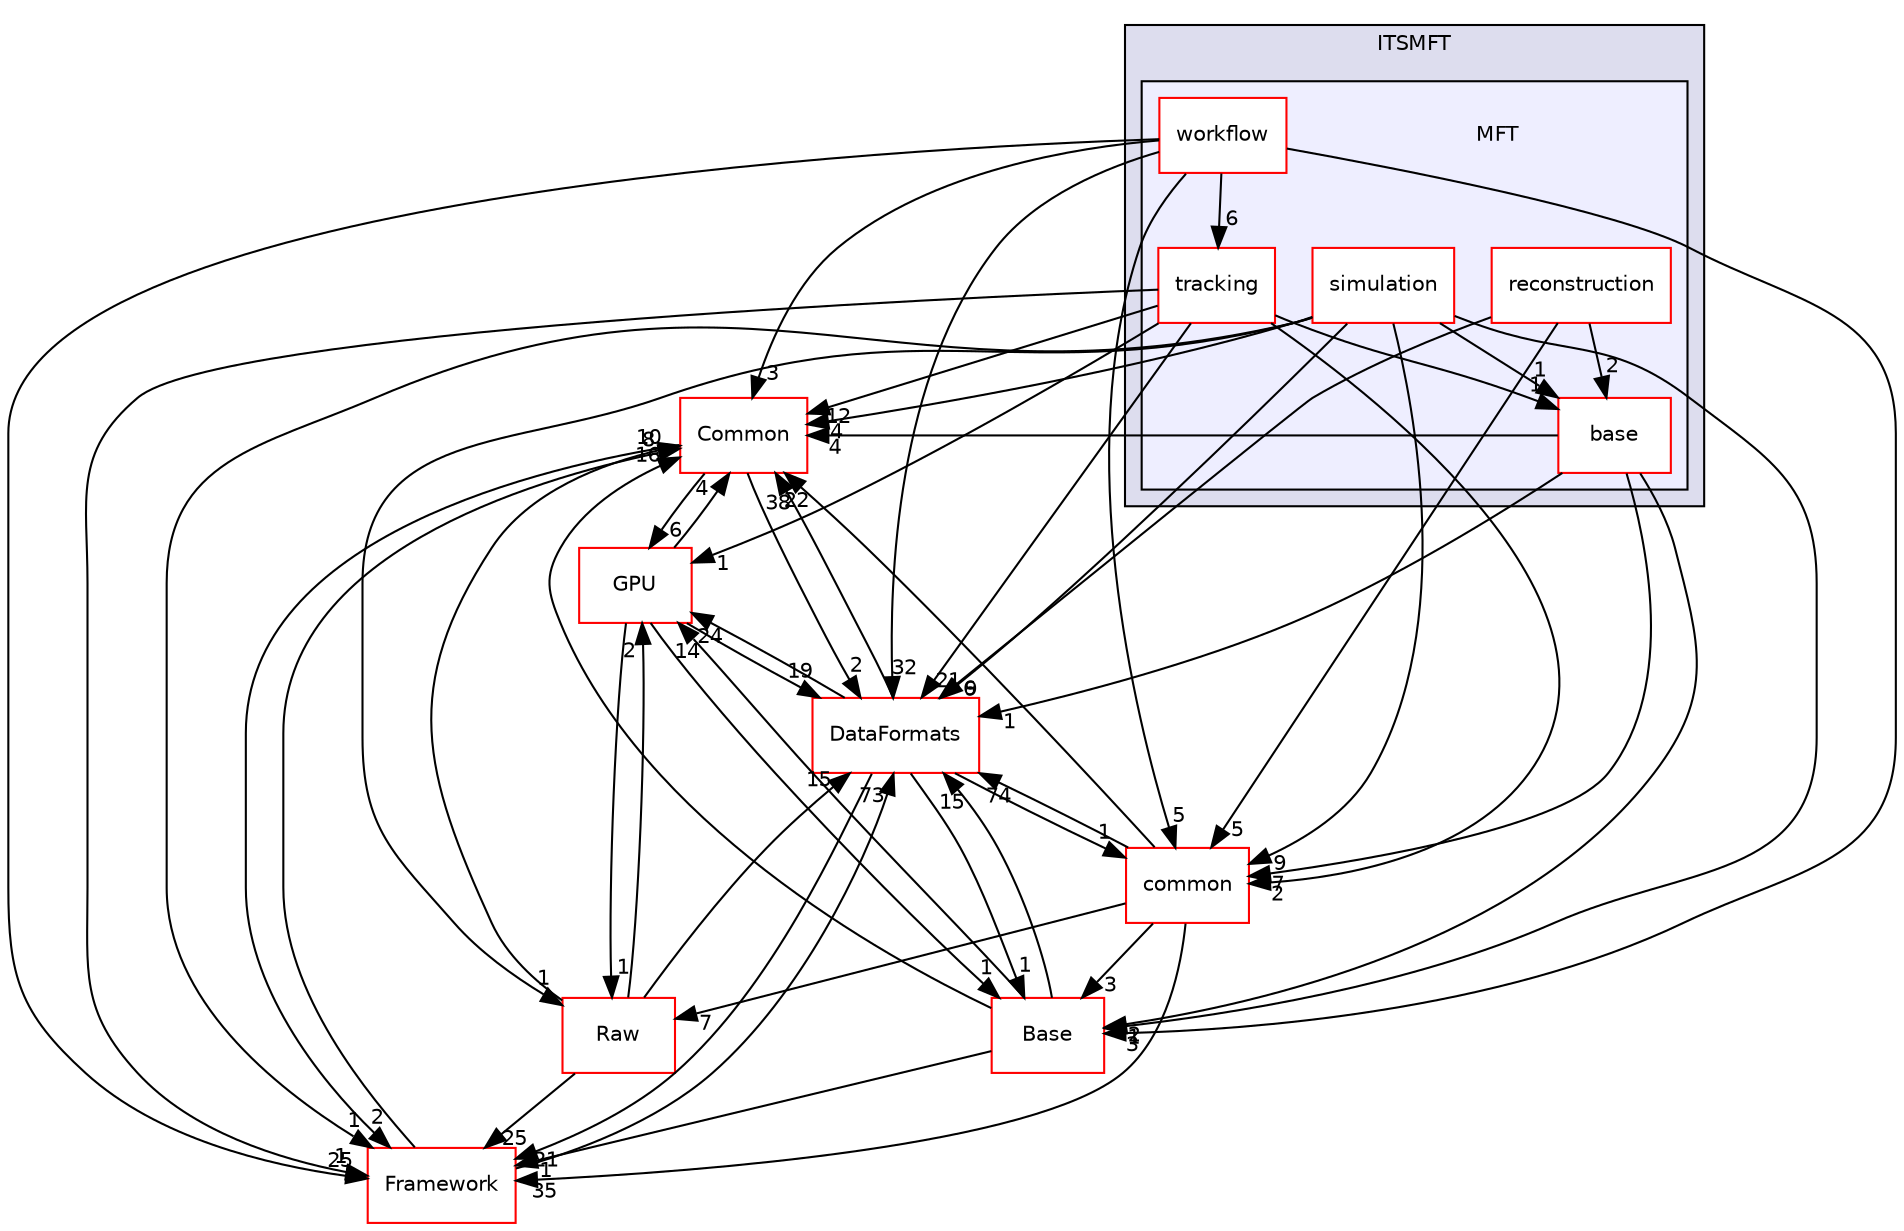 digraph "/home/travis/build/AliceO2Group/AliceO2/Detectors/ITSMFT/MFT" {
  bgcolor=transparent;
  compound=true
  node [ fontsize="10", fontname="Helvetica"];
  edge [ labelfontsize="10", labelfontname="Helvetica"];
  subgraph clusterdir_1306292b77b40360479b729ac9ee7efe {
    graph [ bgcolor="#ddddee", pencolor="black", label="ITSMFT" fontname="Helvetica", fontsize="10", URL="dir_1306292b77b40360479b729ac9ee7efe.html"]
  subgraph clusterdir_f39d1cd569ca2d16022b762a0e4a53c8 {
    graph [ bgcolor="#eeeeff", pencolor="black", label="" URL="dir_f39d1cd569ca2d16022b762a0e4a53c8.html"];
    dir_f39d1cd569ca2d16022b762a0e4a53c8 [shape=plaintext label="MFT"];
    dir_7e732ae97f4f941436b6909b27d4da36 [shape=box label="base" color="red" fillcolor="white" style="filled" URL="dir_7e732ae97f4f941436b6909b27d4da36.html"];
    dir_3d8e691f27a9a1a3f5b37028248bc44b [shape=box label="reconstruction" color="red" fillcolor="white" style="filled" URL="dir_3d8e691f27a9a1a3f5b37028248bc44b.html"];
    dir_a336bf94aab96007822cb34c9e2cb8a5 [shape=box label="simulation" color="red" fillcolor="white" style="filled" URL="dir_a336bf94aab96007822cb34c9e2cb8a5.html"];
    dir_0a8d7fd788ce6274650fdef0765535ce [shape=box label="tracking" color="red" fillcolor="white" style="filled" URL="dir_0a8d7fd788ce6274650fdef0765535ce.html"];
    dir_d0619917fd3ee0979a990dc471c60823 [shape=box label="workflow" color="red" fillcolor="white" style="filled" URL="dir_d0619917fd3ee0979a990dc471c60823.html"];
  }
  }
  dir_4ab6b4cc6a7edbff49100e9123df213f [shape=box label="Common" color="red" URL="dir_4ab6b4cc6a7edbff49100e9123df213f.html"];
  dir_37c90836491b695b472bf98d1be8336b [shape=box label="Base" color="red" URL="dir_37c90836491b695b472bf98d1be8336b.html"];
  dir_85bf31a2e8d306e7598ffcb73f8df6bf [shape=box label="common" color="red" URL="dir_85bf31a2e8d306e7598ffcb73f8df6bf.html"];
  dir_f511f1e9c03c071966ae594f00bbc5e0 [shape=box label="GPU" color="red" URL="dir_f511f1e9c03c071966ae594f00bbc5e0.html"];
  dir_bcbb2cf9a3d3d83e5515c82071a07177 [shape=box label="Framework" color="red" URL="dir_bcbb2cf9a3d3d83e5515c82071a07177.html"];
  dir_26637d1bd82229bc9ed97f7e706be743 [shape=box label="Raw" color="red" URL="dir_26637d1bd82229bc9ed97f7e706be743.html"];
  dir_2171f7ec022c5423887b07c69b2f5b48 [shape=box label="DataFormats" color="red" URL="dir_2171f7ec022c5423887b07c69b2f5b48.html"];
  dir_3d8e691f27a9a1a3f5b37028248bc44b->dir_85bf31a2e8d306e7598ffcb73f8df6bf [headlabel="5", labeldistance=1.5 headhref="dir_000547_000072.html"];
  dir_3d8e691f27a9a1a3f5b37028248bc44b->dir_7e732ae97f4f941436b6909b27d4da36 [headlabel="2", labeldistance=1.5 headhref="dir_000547_000185.html"];
  dir_3d8e691f27a9a1a3f5b37028248bc44b->dir_2171f7ec022c5423887b07c69b2f5b48 [headlabel="6", labeldistance=1.5 headhref="dir_000547_000090.html"];
  dir_d0619917fd3ee0979a990dc471c60823->dir_4ab6b4cc6a7edbff49100e9123df213f [headlabel="3", labeldistance=1.5 headhref="dir_000420_000036.html"];
  dir_d0619917fd3ee0979a990dc471c60823->dir_37c90836491b695b472bf98d1be8336b [headlabel="3", labeldistance=1.5 headhref="dir_000420_000287.html"];
  dir_d0619917fd3ee0979a990dc471c60823->dir_85bf31a2e8d306e7598ffcb73f8df6bf [headlabel="5", labeldistance=1.5 headhref="dir_000420_000072.html"];
  dir_d0619917fd3ee0979a990dc471c60823->dir_0a8d7fd788ce6274650fdef0765535ce [headlabel="6", labeldistance=1.5 headhref="dir_000420_000125.html"];
  dir_d0619917fd3ee0979a990dc471c60823->dir_bcbb2cf9a3d3d83e5515c82071a07177 [headlabel="25", labeldistance=1.5 headhref="dir_000420_000063.html"];
  dir_d0619917fd3ee0979a990dc471c60823->dir_2171f7ec022c5423887b07c69b2f5b48 [headlabel="32", labeldistance=1.5 headhref="dir_000420_000090.html"];
  dir_4ab6b4cc6a7edbff49100e9123df213f->dir_f511f1e9c03c071966ae594f00bbc5e0 [headlabel="6", labeldistance=1.5 headhref="dir_000036_000740.html"];
  dir_4ab6b4cc6a7edbff49100e9123df213f->dir_bcbb2cf9a3d3d83e5515c82071a07177 [headlabel="2", labeldistance=1.5 headhref="dir_000036_000063.html"];
  dir_4ab6b4cc6a7edbff49100e9123df213f->dir_2171f7ec022c5423887b07c69b2f5b48 [headlabel="2", labeldistance=1.5 headhref="dir_000036_000090.html"];
  dir_a336bf94aab96007822cb34c9e2cb8a5->dir_4ab6b4cc6a7edbff49100e9123df213f [headlabel="4", labeldistance=1.5 headhref="dir_000312_000036.html"];
  dir_a336bf94aab96007822cb34c9e2cb8a5->dir_37c90836491b695b472bf98d1be8336b [headlabel="1", labeldistance=1.5 headhref="dir_000312_000287.html"];
  dir_a336bf94aab96007822cb34c9e2cb8a5->dir_85bf31a2e8d306e7598ffcb73f8df6bf [headlabel="9", labeldistance=1.5 headhref="dir_000312_000072.html"];
  dir_a336bf94aab96007822cb34c9e2cb8a5->dir_7e732ae97f4f941436b6909b27d4da36 [headlabel="1", labeldistance=1.5 headhref="dir_000312_000185.html"];
  dir_a336bf94aab96007822cb34c9e2cb8a5->dir_bcbb2cf9a3d3d83e5515c82071a07177 [headlabel="1", labeldistance=1.5 headhref="dir_000312_000063.html"];
  dir_a336bf94aab96007822cb34c9e2cb8a5->dir_26637d1bd82229bc9ed97f7e706be743 [headlabel="1", labeldistance=1.5 headhref="dir_000312_000628.html"];
  dir_a336bf94aab96007822cb34c9e2cb8a5->dir_2171f7ec022c5423887b07c69b2f5b48 [headlabel="9", labeldistance=1.5 headhref="dir_000312_000090.html"];
  dir_37c90836491b695b472bf98d1be8336b->dir_4ab6b4cc6a7edbff49100e9123df213f [headlabel="16", labeldistance=1.5 headhref="dir_000287_000036.html"];
  dir_37c90836491b695b472bf98d1be8336b->dir_f511f1e9c03c071966ae594f00bbc5e0 [headlabel="14", labeldistance=1.5 headhref="dir_000287_000740.html"];
  dir_37c90836491b695b472bf98d1be8336b->dir_bcbb2cf9a3d3d83e5515c82071a07177 [headlabel="1", labeldistance=1.5 headhref="dir_000287_000063.html"];
  dir_37c90836491b695b472bf98d1be8336b->dir_2171f7ec022c5423887b07c69b2f5b48 [headlabel="15", labeldistance=1.5 headhref="dir_000287_000090.html"];
  dir_85bf31a2e8d306e7598ffcb73f8df6bf->dir_4ab6b4cc6a7edbff49100e9123df213f [headlabel="22", labeldistance=1.5 headhref="dir_000072_000036.html"];
  dir_85bf31a2e8d306e7598ffcb73f8df6bf->dir_37c90836491b695b472bf98d1be8336b [headlabel="3", labeldistance=1.5 headhref="dir_000072_000287.html"];
  dir_85bf31a2e8d306e7598ffcb73f8df6bf->dir_bcbb2cf9a3d3d83e5515c82071a07177 [headlabel="35", labeldistance=1.5 headhref="dir_000072_000063.html"];
  dir_85bf31a2e8d306e7598ffcb73f8df6bf->dir_26637d1bd82229bc9ed97f7e706be743 [headlabel="7", labeldistance=1.5 headhref="dir_000072_000628.html"];
  dir_85bf31a2e8d306e7598ffcb73f8df6bf->dir_2171f7ec022c5423887b07c69b2f5b48 [headlabel="74", labeldistance=1.5 headhref="dir_000072_000090.html"];
  dir_0a8d7fd788ce6274650fdef0765535ce->dir_4ab6b4cc6a7edbff49100e9123df213f [headlabel="12", labeldistance=1.5 headhref="dir_000125_000036.html"];
  dir_0a8d7fd788ce6274650fdef0765535ce->dir_85bf31a2e8d306e7598ffcb73f8df6bf [headlabel="2", labeldistance=1.5 headhref="dir_000125_000072.html"];
  dir_0a8d7fd788ce6274650fdef0765535ce->dir_7e732ae97f4f941436b6909b27d4da36 [headlabel="1", labeldistance=1.5 headhref="dir_000125_000185.html"];
  dir_0a8d7fd788ce6274650fdef0765535ce->dir_f511f1e9c03c071966ae594f00bbc5e0 [headlabel="1", labeldistance=1.5 headhref="dir_000125_000740.html"];
  dir_0a8d7fd788ce6274650fdef0765535ce->dir_bcbb2cf9a3d3d83e5515c82071a07177 [headlabel="1", labeldistance=1.5 headhref="dir_000125_000063.html"];
  dir_0a8d7fd788ce6274650fdef0765535ce->dir_2171f7ec022c5423887b07c69b2f5b48 [headlabel="21", labeldistance=1.5 headhref="dir_000125_000090.html"];
  dir_7e732ae97f4f941436b6909b27d4da36->dir_4ab6b4cc6a7edbff49100e9123df213f [headlabel="4", labeldistance=1.5 headhref="dir_000185_000036.html"];
  dir_7e732ae97f4f941436b6909b27d4da36->dir_37c90836491b695b472bf98d1be8336b [headlabel="2", labeldistance=1.5 headhref="dir_000185_000287.html"];
  dir_7e732ae97f4f941436b6909b27d4da36->dir_85bf31a2e8d306e7598ffcb73f8df6bf [headlabel="7", labeldistance=1.5 headhref="dir_000185_000072.html"];
  dir_7e732ae97f4f941436b6909b27d4da36->dir_2171f7ec022c5423887b07c69b2f5b48 [headlabel="1", labeldistance=1.5 headhref="dir_000185_000090.html"];
  dir_f511f1e9c03c071966ae594f00bbc5e0->dir_4ab6b4cc6a7edbff49100e9123df213f [headlabel="4", labeldistance=1.5 headhref="dir_000740_000036.html"];
  dir_f511f1e9c03c071966ae594f00bbc5e0->dir_37c90836491b695b472bf98d1be8336b [headlabel="1", labeldistance=1.5 headhref="dir_000740_000287.html"];
  dir_f511f1e9c03c071966ae594f00bbc5e0->dir_26637d1bd82229bc9ed97f7e706be743 [headlabel="1", labeldistance=1.5 headhref="dir_000740_000628.html"];
  dir_f511f1e9c03c071966ae594f00bbc5e0->dir_2171f7ec022c5423887b07c69b2f5b48 [headlabel="19", labeldistance=1.5 headhref="dir_000740_000090.html"];
  dir_bcbb2cf9a3d3d83e5515c82071a07177->dir_4ab6b4cc6a7edbff49100e9123df213f [headlabel="8", labeldistance=1.5 headhref="dir_000063_000036.html"];
  dir_bcbb2cf9a3d3d83e5515c82071a07177->dir_2171f7ec022c5423887b07c69b2f5b48 [headlabel="73", labeldistance=1.5 headhref="dir_000063_000090.html"];
  dir_26637d1bd82229bc9ed97f7e706be743->dir_4ab6b4cc6a7edbff49100e9123df213f [headlabel="10", labeldistance=1.5 headhref="dir_000628_000036.html"];
  dir_26637d1bd82229bc9ed97f7e706be743->dir_f511f1e9c03c071966ae594f00bbc5e0 [headlabel="2", labeldistance=1.5 headhref="dir_000628_000740.html"];
  dir_26637d1bd82229bc9ed97f7e706be743->dir_bcbb2cf9a3d3d83e5515c82071a07177 [headlabel="25", labeldistance=1.5 headhref="dir_000628_000063.html"];
  dir_26637d1bd82229bc9ed97f7e706be743->dir_2171f7ec022c5423887b07c69b2f5b48 [headlabel="15", labeldistance=1.5 headhref="dir_000628_000090.html"];
  dir_2171f7ec022c5423887b07c69b2f5b48->dir_4ab6b4cc6a7edbff49100e9123df213f [headlabel="38", labeldistance=1.5 headhref="dir_000090_000036.html"];
  dir_2171f7ec022c5423887b07c69b2f5b48->dir_37c90836491b695b472bf98d1be8336b [headlabel="1", labeldistance=1.5 headhref="dir_000090_000287.html"];
  dir_2171f7ec022c5423887b07c69b2f5b48->dir_85bf31a2e8d306e7598ffcb73f8df6bf [headlabel="1", labeldistance=1.5 headhref="dir_000090_000072.html"];
  dir_2171f7ec022c5423887b07c69b2f5b48->dir_f511f1e9c03c071966ae594f00bbc5e0 [headlabel="24", labeldistance=1.5 headhref="dir_000090_000740.html"];
  dir_2171f7ec022c5423887b07c69b2f5b48->dir_bcbb2cf9a3d3d83e5515c82071a07177 [headlabel="21", labeldistance=1.5 headhref="dir_000090_000063.html"];
}

